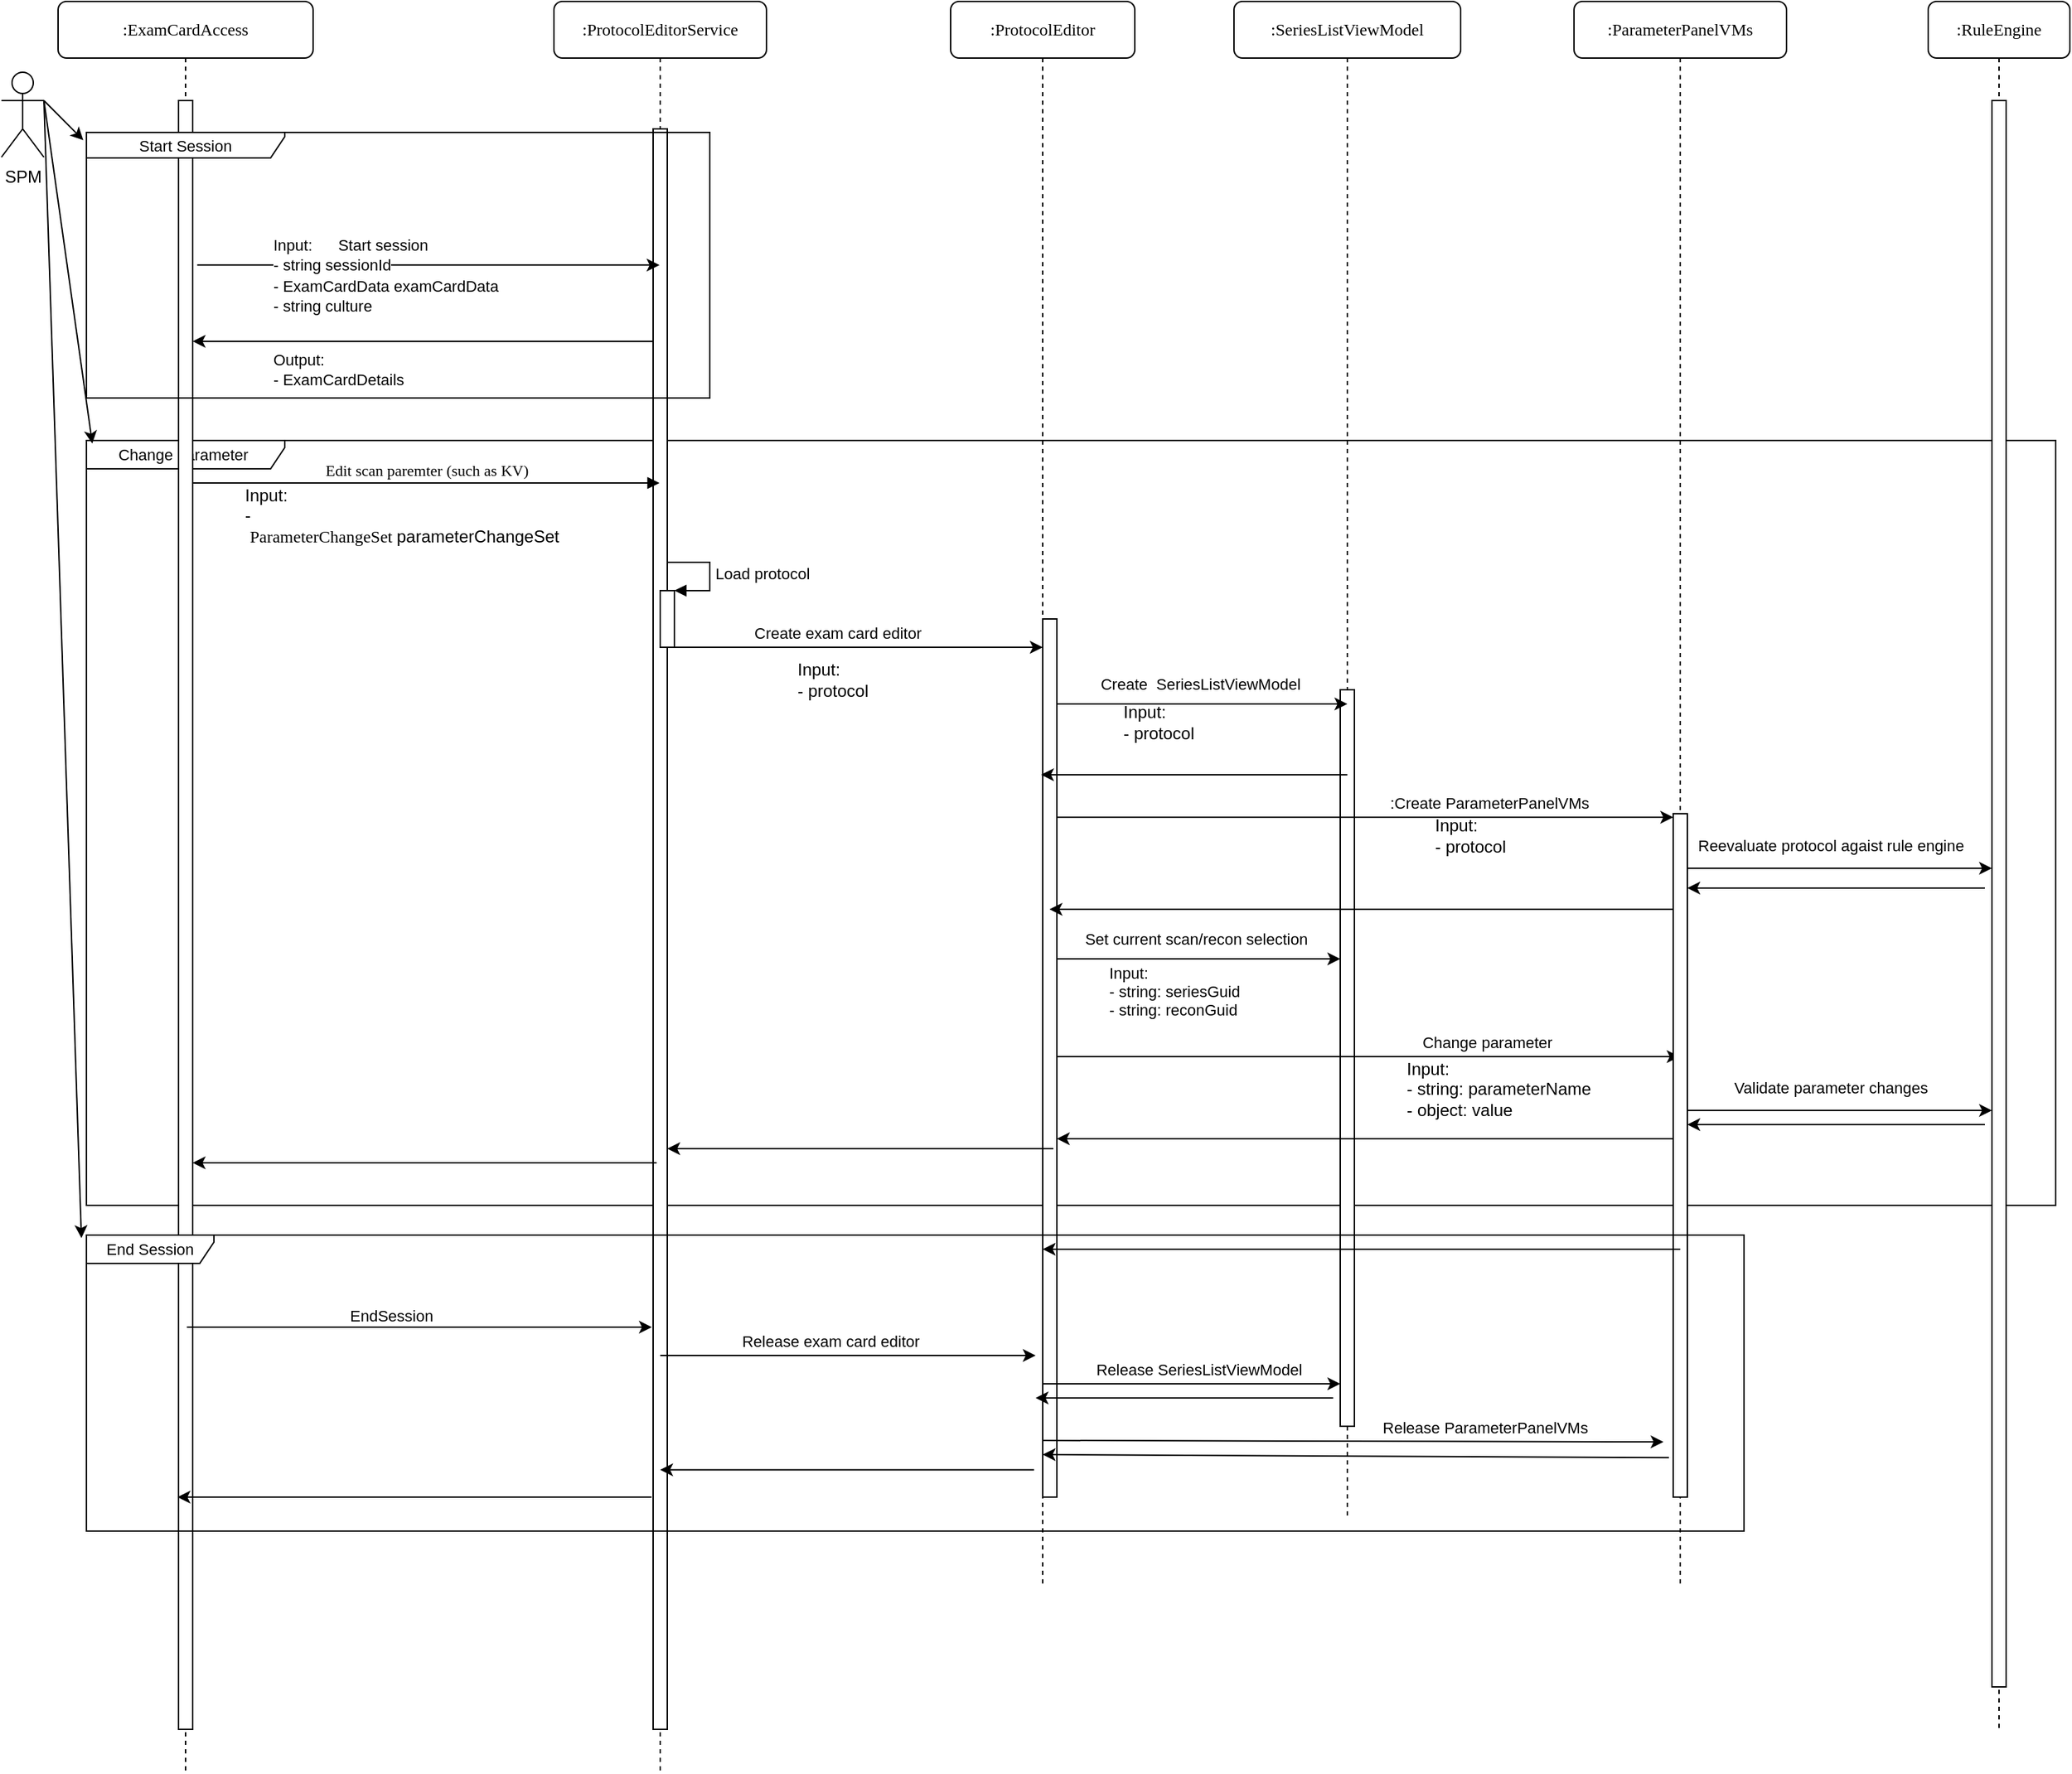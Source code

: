 <mxfile version="20.8.16" type="github">
  <diagram name="Page-1" id="13e1069c-82ec-6db2-03f1-153e76fe0fe0">
    <mxGraphModel dx="2116" dy="1127" grid="1" gridSize="10" guides="1" tooltips="1" connect="1" arrows="1" fold="1" page="1" pageScale="1" pageWidth="1100" pageHeight="850" background="none" math="0" shadow="0">
      <root>
        <mxCell id="0" />
        <mxCell id="1" parent="0" />
        <mxCell id="90dkgZwAsfMruA5nad-L-97" value="Change parameter&amp;nbsp;" style="shape=umlFrame;whiteSpace=wrap;html=1;fontSize=11;width=140;height=20;" vertex="1" parent="1">
          <mxGeometry x="60" y="390" width="1390" height="540" as="geometry" />
        </mxCell>
        <mxCell id="7baba1c4bc27f4b0-2" value=":ProtocolEditorService" style="shape=umlLifeline;perimeter=lifelinePerimeter;whiteSpace=wrap;html=1;container=1;collapsible=0;recursiveResize=0;outlineConnect=0;rounded=1;shadow=0;comic=0;labelBackgroundColor=none;strokeWidth=1;fontFamily=Verdana;fontSize=12;align=center;" parent="1" vertex="1">
          <mxGeometry x="390" y="80" width="150" height="1250" as="geometry" />
        </mxCell>
        <mxCell id="7baba1c4bc27f4b0-10" value="" style="html=1;points=[];perimeter=orthogonalPerimeter;rounded=0;shadow=0;comic=0;labelBackgroundColor=none;strokeWidth=1;fontFamily=Verdana;fontSize=12;align=center;" parent="7baba1c4bc27f4b0-2" vertex="1">
          <mxGeometry x="70" y="90" width="10" height="1130" as="geometry" />
        </mxCell>
        <mxCell id="90dkgZwAsfMruA5nad-L-56" value="" style="html=1;points=[];perimeter=orthogonalPerimeter;fontSize=11;" vertex="1" parent="7baba1c4bc27f4b0-2">
          <mxGeometry x="75" y="416" width="10" height="40" as="geometry" />
        </mxCell>
        <mxCell id="90dkgZwAsfMruA5nad-L-57" value="Load protocol" style="edgeStyle=orthogonalEdgeStyle;html=1;align=left;spacingLeft=2;endArrow=block;rounded=0;entryX=1;entryY=0;fontSize=11;" edge="1" target="90dkgZwAsfMruA5nad-L-56" parent="7baba1c4bc27f4b0-2">
          <mxGeometry relative="1" as="geometry">
            <mxPoint x="80" y="396" as="sourcePoint" />
            <Array as="points">
              <mxPoint x="110" y="396" />
            </Array>
          </mxGeometry>
        </mxCell>
        <mxCell id="7baba1c4bc27f4b0-3" value=":ProtocolEditor" style="shape=umlLifeline;perimeter=lifelinePerimeter;whiteSpace=wrap;html=1;container=1;collapsible=0;recursiveResize=0;outlineConnect=0;rounded=1;shadow=0;comic=0;labelBackgroundColor=none;strokeWidth=1;fontFamily=Verdana;fontSize=12;align=center;" parent="1" vertex="1">
          <mxGeometry x="670" y="80" width="130" height="1120" as="geometry" />
        </mxCell>
        <mxCell id="90dkgZwAsfMruA5nad-L-35" value="" style="html=1;points=[];perimeter=orthogonalPerimeter;fontSize=11;" vertex="1" parent="7baba1c4bc27f4b0-3">
          <mxGeometry x="65" y="436" width="10" height="620" as="geometry" />
        </mxCell>
        <mxCell id="90dkgZwAsfMruA5nad-L-79" value="Input:&lt;br style=&quot;font-size: 11px;&quot;&gt;- string:&amp;nbsp;seriesGuid&lt;br style=&quot;font-size: 11px;&quot;&gt;- string: reconGuid" style="text;html=1;strokeColor=none;fillColor=none;align=left;verticalAlign=middle;whiteSpace=wrap;rounded=0;fontSize=11;" vertex="1" parent="7baba1c4bc27f4b0-3">
          <mxGeometry x="110" y="676" width="140" height="45" as="geometry" />
        </mxCell>
        <mxCell id="90dkgZwAsfMruA5nad-L-86" value="" style="endArrow=classic;html=1;rounded=0;startArrow=none;" edge="1" parent="7baba1c4bc27f4b0-3">
          <mxGeometry width="50" height="50" relative="1" as="geometry">
            <mxPoint x="-205" y="956" as="sourcePoint" />
            <mxPoint x="60" y="956" as="targetPoint" />
            <Array as="points" />
          </mxGeometry>
        </mxCell>
        <mxCell id="90dkgZwAsfMruA5nad-L-87" value="Release exam card editor" style="edgeLabel;html=1;align=center;verticalAlign=middle;resizable=0;points=[];fontSize=11;" vertex="1" connectable="0" parent="90dkgZwAsfMruA5nad-L-86">
          <mxGeometry x="0.774" y="-2" relative="1" as="geometry">
            <mxPoint x="-115" y="-12" as="offset" />
          </mxGeometry>
        </mxCell>
        <mxCell id="7baba1c4bc27f4b0-5" value=":SeriesListViewModel" style="shape=umlLifeline;perimeter=lifelinePerimeter;whiteSpace=wrap;html=1;container=1;collapsible=0;recursiveResize=0;outlineConnect=0;rounded=1;shadow=0;comic=0;labelBackgroundColor=none;strokeWidth=1;fontFamily=Verdana;fontSize=12;align=center;" parent="1" vertex="1">
          <mxGeometry x="870" y="80" width="160" height="1070" as="geometry" />
        </mxCell>
        <mxCell id="7baba1c4bc27f4b0-13" value="" style="html=1;points=[];perimeter=orthogonalPerimeter;rounded=0;shadow=0;comic=0;labelBackgroundColor=none;strokeWidth=1;fontFamily=Verdana;fontSize=12;align=center;" parent="7baba1c4bc27f4b0-5" vertex="1">
          <mxGeometry x="75" y="486" width="10" height="520" as="geometry" />
        </mxCell>
        <mxCell id="90dkgZwAsfMruA5nad-L-74" value="" style="endArrow=classic;html=1;rounded=0;fontSize=11;" edge="1" parent="7baba1c4bc27f4b0-5">
          <mxGeometry width="50" height="50" relative="1" as="geometry">
            <mxPoint x="-125.0" y="745" as="sourcePoint" />
            <mxPoint x="314.5" y="745" as="targetPoint" />
            <Array as="points">
              <mxPoint x="60" y="745" />
            </Array>
          </mxGeometry>
        </mxCell>
        <mxCell id="90dkgZwAsfMruA5nad-L-75" value="Change parameter&amp;nbsp;" style="edgeLabel;html=1;align=center;verticalAlign=middle;resizable=0;points=[];fontSize=11;" vertex="1" connectable="0" parent="90dkgZwAsfMruA5nad-L-74">
          <mxGeometry x="0.286" y="2" relative="1" as="geometry">
            <mxPoint x="22" y="-8" as="offset" />
          </mxGeometry>
        </mxCell>
        <mxCell id="90dkgZwAsfMruA5nad-L-69" value="" style="endArrow=classic;html=1;rounded=0;fontSize=11;" edge="1" parent="7baba1c4bc27f4b0-5">
          <mxGeometry width="50" height="50" relative="1" as="geometry">
            <mxPoint x="70" y="986" as="sourcePoint" />
            <mxPoint x="-140.003" y="986" as="targetPoint" />
            <Array as="points" />
          </mxGeometry>
        </mxCell>
        <mxCell id="90dkgZwAsfMruA5nad-L-88" value="" style="endArrow=classic;html=1;rounded=0;startArrow=none;" edge="1" parent="7baba1c4bc27f4b0-5">
          <mxGeometry width="50" height="50" relative="1" as="geometry">
            <mxPoint x="-135" y="976" as="sourcePoint" />
            <mxPoint x="75" y="976" as="targetPoint" />
            <Array as="points" />
          </mxGeometry>
        </mxCell>
        <mxCell id="90dkgZwAsfMruA5nad-L-89" value="Release SeriesListViewModel" style="edgeLabel;html=1;align=center;verticalAlign=middle;resizable=0;points=[];fontSize=11;" vertex="1" connectable="0" parent="90dkgZwAsfMruA5nad-L-88">
          <mxGeometry x="0.774" y="-2" relative="1" as="geometry">
            <mxPoint x="-77" y="-12" as="offset" />
          </mxGeometry>
        </mxCell>
        <mxCell id="7baba1c4bc27f4b0-6" value=":RuleEngine" style="shape=umlLifeline;perimeter=lifelinePerimeter;whiteSpace=wrap;html=1;container=1;collapsible=0;recursiveResize=0;outlineConnect=0;rounded=1;shadow=0;comic=0;labelBackgroundColor=none;strokeWidth=1;fontFamily=Verdana;fontSize=12;align=center;" parent="1" vertex="1">
          <mxGeometry x="1360" y="80" width="100" height="1220" as="geometry" />
        </mxCell>
        <mxCell id="90dkgZwAsfMruA5nad-L-52" value="" style="html=1;points=[];perimeter=orthogonalPerimeter;rounded=0;shadow=0;comic=0;labelBackgroundColor=none;strokeWidth=1;fontFamily=Verdana;fontSize=12;align=center;" vertex="1" parent="7baba1c4bc27f4b0-6">
          <mxGeometry x="45" y="70" width="10" height="1120" as="geometry" />
        </mxCell>
        <mxCell id="7baba1c4bc27f4b0-7" value=":ParameterPanelVMs" style="shape=umlLifeline;perimeter=lifelinePerimeter;whiteSpace=wrap;html=1;container=1;collapsible=0;recursiveResize=0;outlineConnect=0;rounded=1;shadow=0;comic=0;labelBackgroundColor=none;strokeWidth=1;fontFamily=Verdana;fontSize=12;align=center;" parent="1" vertex="1">
          <mxGeometry x="1110" y="80" width="150" height="1120" as="geometry" />
        </mxCell>
        <mxCell id="7baba1c4bc27f4b0-37" value="" style="html=1;points=[];perimeter=orthogonalPerimeter;rounded=0;shadow=0;comic=0;labelBackgroundColor=none;strokeWidth=1;fontFamily=Verdana;fontSize=12;align=center;" parent="7baba1c4bc27f4b0-7" vertex="1">
          <mxGeometry x="70" y="573.5" width="10" height="482.5" as="geometry" />
        </mxCell>
        <mxCell id="7baba1c4bc27f4b0-8" value=":ExamCardAccess" style="shape=umlLifeline;perimeter=lifelinePerimeter;whiteSpace=wrap;html=1;container=1;collapsible=0;recursiveResize=0;outlineConnect=0;rounded=1;shadow=0;comic=0;labelBackgroundColor=none;strokeWidth=1;fontFamily=Verdana;fontSize=12;align=center;" parent="1" vertex="1">
          <mxGeometry x="40" y="80" width="180" height="1250" as="geometry" />
        </mxCell>
        <mxCell id="7baba1c4bc27f4b0-9" value="" style="html=1;points=[];perimeter=orthogonalPerimeter;rounded=0;shadow=0;comic=0;labelBackgroundColor=none;strokeWidth=1;fontFamily=Verdana;fontSize=12;align=center;" parent="7baba1c4bc27f4b0-8" vertex="1">
          <mxGeometry x="85" y="70" width="10" height="1150" as="geometry" />
        </mxCell>
        <mxCell id="7baba1c4bc27f4b0-11" value="&lt;font style=&quot;font-size: 11px;&quot;&gt;Edit scan paremter (such as KV)&lt;/font&gt;" style="html=1;verticalAlign=bottom;endArrow=block;labelBackgroundColor=none;fontFamily=Verdana;fontSize=12;edgeStyle=elbowEdgeStyle;elbow=vertical;" parent="1" source="7baba1c4bc27f4b0-9" edge="1">
          <mxGeometry x="0.002" relative="1" as="geometry">
            <mxPoint x="220" y="160" as="sourcePoint" />
            <mxPoint x="464.5" y="420.0" as="targetPoint" />
            <Array as="points">
              <mxPoint x="280" y="420" />
              <mxPoint x="350" y="380" />
              <mxPoint x="190" y="290" />
            </Array>
            <mxPoint as="offset" />
          </mxGeometry>
        </mxCell>
        <mxCell id="90dkgZwAsfMruA5nad-L-2" value="SPM" style="shape=umlActor;verticalLabelPosition=bottom;verticalAlign=top;html=1;outlineConnect=0;" vertex="1" parent="1">
          <mxGeometry y="130" width="30" height="60" as="geometry" />
        </mxCell>
        <mxCell id="90dkgZwAsfMruA5nad-L-7" value="" style="endArrow=classic;html=1;rounded=0;exitX=1;exitY=0.333;exitDx=0;exitDy=0;exitPerimeter=0;entryX=-0.005;entryY=0.029;entryDx=0;entryDy=0;entryPerimeter=0;" edge="1" parent="1" source="90dkgZwAsfMruA5nad-L-2" target="90dkgZwAsfMruA5nad-L-36">
          <mxGeometry width="50" height="50" relative="1" as="geometry">
            <mxPoint x="40" y="260" as="sourcePoint" />
            <mxPoint x="90" y="210" as="targetPoint" />
          </mxGeometry>
        </mxCell>
        <mxCell id="90dkgZwAsfMruA5nad-L-9" value="" style="endArrow=classic;html=1;rounded=0;" edge="1" parent="1" target="7baba1c4bc27f4b0-9">
          <mxGeometry width="50" height="50" relative="1" as="geometry">
            <mxPoint x="460" y="320" as="sourcePoint" />
            <mxPoint x="130" y="290" as="targetPoint" />
            <Array as="points">
              <mxPoint x="360" y="320" />
            </Array>
          </mxGeometry>
        </mxCell>
        <mxCell id="90dkgZwAsfMruA5nad-L-10" value="Output: &lt;br&gt;- ExamCardDetails" style="edgeLabel;html=1;align=left;verticalAlign=middle;resizable=0;points=[];" vertex="1" connectable="0" parent="90dkgZwAsfMruA5nad-L-9">
          <mxGeometry x="-0.429" y="-3" relative="1" as="geometry">
            <mxPoint x="-177" y="23" as="offset" />
          </mxGeometry>
        </mxCell>
        <mxCell id="90dkgZwAsfMruA5nad-L-12" value="" style="endArrow=classic;html=1;rounded=0;exitX=1.32;exitY=0.101;exitDx=0;exitDy=0;exitPerimeter=0;" edge="1" parent="1" source="7baba1c4bc27f4b0-9">
          <mxGeometry width="50" height="50" relative="1" as="geometry">
            <mxPoint x="250" y="180" as="sourcePoint" />
            <mxPoint x="464.5" y="266.15" as="targetPoint" />
          </mxGeometry>
        </mxCell>
        <mxCell id="90dkgZwAsfMruA5nad-L-13" value="Start session" style="edgeLabel;html=1;align=center;verticalAlign=middle;resizable=0;points=[];" vertex="1" connectable="0" parent="90dkgZwAsfMruA5nad-L-12">
          <mxGeometry x="-0.356" y="-1" relative="1" as="geometry">
            <mxPoint x="26" y="-15" as="offset" />
          </mxGeometry>
        </mxCell>
        <mxCell id="90dkgZwAsfMruA5nad-L-18" value="&lt;span style=&quot;font-size: 11px; background-color: rgb(255, 255, 255);&quot;&gt;Input:&lt;br&gt;- string sessionId&lt;/span&gt;&lt;br style=&quot;border-color: var(--border-color); font-size: 11px;&quot;&gt;&lt;div style=&quot;&quot;&gt;&lt;span style=&quot;background-color: rgb(255, 255, 255); font-size: 11px;&quot;&gt;- ExamCardData examCardData&lt;/span&gt;&lt;/div&gt;&lt;span style=&quot;font-size: 11px; background-color: rgb(255, 255, 255);&quot;&gt;- string culture&lt;/span&gt;" style="text;html=1;strokeColor=none;fillColor=none;align=left;verticalAlign=middle;whiteSpace=wrap;rounded=0;" vertex="1" parent="1">
          <mxGeometry x="190" y="250" width="220" height="45" as="geometry" />
        </mxCell>
        <mxCell id="90dkgZwAsfMruA5nad-L-21" value="" style="endArrow=classic;html=1;rounded=0;exitX=1.133;exitY=0.836;exitDx=0;exitDy=0;exitPerimeter=0;" edge="1" parent="1">
          <mxGeometry width="50" height="50" relative="1" as="geometry">
            <mxPoint x="130.91" y="1016" as="sourcePoint" />
            <mxPoint x="459.08" y="1016" as="targetPoint" />
          </mxGeometry>
        </mxCell>
        <mxCell id="90dkgZwAsfMruA5nad-L-22" value="EndSession" style="edgeLabel;html=1;align=center;verticalAlign=middle;resizable=0;points=[];" vertex="1" connectable="0" parent="90dkgZwAsfMruA5nad-L-21">
          <mxGeometry x="-0.156" y="-3" relative="1" as="geometry">
            <mxPoint x="5" y="-11" as="offset" />
          </mxGeometry>
        </mxCell>
        <mxCell id="90dkgZwAsfMruA5nad-L-26" value="Input:&lt;br&gt;-&amp;nbsp;&lt;span style=&quot;font-family: Verdana; text-align: center;&quot;&gt;ParameterChangeSet&amp;nbsp;&lt;/span&gt;parameterChangeSet" style="text;html=1;strokeColor=none;fillColor=none;align=left;verticalAlign=middle;whiteSpace=wrap;rounded=0;" vertex="1" parent="1">
          <mxGeometry x="170" y="420" width="220" height="45" as="geometry" />
        </mxCell>
        <mxCell id="90dkgZwAsfMruA5nad-L-33" value="" style="endArrow=classic;html=1;rounded=0;startArrow=none;" edge="1" parent="1" target="90dkgZwAsfMruA5nad-L-35">
          <mxGeometry width="50" height="50" relative="1" as="geometry">
            <mxPoint x="470" y="536" as="sourcePoint" />
            <mxPoint x="753.5" y="563" as="targetPoint" />
            <Array as="points" />
          </mxGeometry>
        </mxCell>
        <mxCell id="90dkgZwAsfMruA5nad-L-59" value="Create exam card editor" style="edgeLabel;html=1;align=center;verticalAlign=middle;resizable=0;points=[];fontSize=11;" vertex="1" connectable="0" parent="90dkgZwAsfMruA5nad-L-33">
          <mxGeometry x="0.774" y="-2" relative="1" as="geometry">
            <mxPoint x="-115" y="-12" as="offset" />
          </mxGeometry>
        </mxCell>
        <mxCell id="90dkgZwAsfMruA5nad-L-36" value="Start Session" style="shape=umlFrame;whiteSpace=wrap;html=1;fontSize=11;width=140;height=18;" vertex="1" parent="1">
          <mxGeometry x="60" y="172.5" width="440" height="187.5" as="geometry" />
        </mxCell>
        <mxCell id="90dkgZwAsfMruA5nad-L-43" value="" style="endArrow=classic;html=1;rounded=0;fontSize=11;" edge="1" parent="1" source="90dkgZwAsfMruA5nad-L-35">
          <mxGeometry width="50" height="50" relative="1" as="geometry">
            <mxPoint x="764" y="576" as="sourcePoint" />
            <mxPoint x="950" y="576" as="targetPoint" />
          </mxGeometry>
        </mxCell>
        <mxCell id="90dkgZwAsfMruA5nad-L-44" value="Create&amp;nbsp; SeriesListViewModel" style="edgeLabel;html=1;align=center;verticalAlign=middle;resizable=0;points=[];fontSize=11;" vertex="1" connectable="0" parent="90dkgZwAsfMruA5nad-L-43">
          <mxGeometry x="0.286" y="2" relative="1" as="geometry">
            <mxPoint x="-31" y="-12" as="offset" />
          </mxGeometry>
        </mxCell>
        <mxCell id="90dkgZwAsfMruA5nad-L-63" value=":Create ParameterPanelVMs" style="edgeLabel;html=1;align=center;verticalAlign=middle;resizable=0;points=[];fontSize=11;" vertex="1" connectable="0" parent="90dkgZwAsfMruA5nad-L-43">
          <mxGeometry x="0.286" y="2" relative="1" as="geometry">
            <mxPoint x="173" y="72" as="offset" />
          </mxGeometry>
        </mxCell>
        <mxCell id="90dkgZwAsfMruA5nad-L-45" value="" style="endArrow=classic;html=1;rounded=0;fontSize=11;" edge="1" parent="1">
          <mxGeometry width="50" height="50" relative="1" as="geometry">
            <mxPoint x="950" y="626" as="sourcePoint" />
            <mxPoint x="733.833" y="626" as="targetPoint" />
          </mxGeometry>
        </mxCell>
        <mxCell id="90dkgZwAsfMruA5nad-L-50" value="" style="endArrow=classic;html=1;rounded=0;fontSize=11;startArrow=none;" edge="1" parent="1" source="90dkgZwAsfMruA5nad-L-35" target="7baba1c4bc27f4b0-37">
          <mxGeometry width="50" height="50" relative="1" as="geometry">
            <mxPoint x="774" y="680" as="sourcePoint" />
            <mxPoint x="1094" y="496" as="targetPoint" />
            <Array as="points">
              <mxPoint x="920" y="656" />
            </Array>
          </mxGeometry>
        </mxCell>
        <mxCell id="90dkgZwAsfMruA5nad-L-60" value="Input:&lt;br&gt;- protocol" style="text;html=1;strokeColor=none;fillColor=none;align=left;verticalAlign=middle;whiteSpace=wrap;rounded=0;" vertex="1" parent="1">
          <mxGeometry x="560" y="536" width="100" height="45" as="geometry" />
        </mxCell>
        <mxCell id="90dkgZwAsfMruA5nad-L-61" value="Input:&lt;br&gt;- protocol" style="text;html=1;strokeColor=none;fillColor=none;align=left;verticalAlign=middle;whiteSpace=wrap;rounded=0;" vertex="1" parent="1">
          <mxGeometry x="790" y="566" width="100" height="45" as="geometry" />
        </mxCell>
        <mxCell id="90dkgZwAsfMruA5nad-L-62" value="" style="endArrow=classic;html=1;rounded=0;fontSize=11;" edge="1" parent="1">
          <mxGeometry width="50" height="50" relative="1" as="geometry">
            <mxPoint x="1180" y="721.0" as="sourcePoint" />
            <mxPoint x="739.81" y="721" as="targetPoint" />
            <Array as="points">
              <mxPoint x="1180" y="721" />
              <mxPoint x="960" y="721" />
            </Array>
          </mxGeometry>
        </mxCell>
        <mxCell id="90dkgZwAsfMruA5nad-L-66" value="" style="endArrow=classic;html=1;rounded=0;fontSize=11;" edge="1" parent="1">
          <mxGeometry width="50" height="50" relative="1" as="geometry">
            <mxPoint x="745.0" y="756" as="sourcePoint" />
            <mxPoint x="945.0" y="756" as="targetPoint" />
            <Array as="points">
              <mxPoint x="930" y="756" />
            </Array>
          </mxGeometry>
        </mxCell>
        <mxCell id="90dkgZwAsfMruA5nad-L-67" value="Set current scan/recon selection" style="edgeLabel;html=1;align=center;verticalAlign=middle;resizable=0;points=[];fontSize=11;" vertex="1" connectable="0" parent="90dkgZwAsfMruA5nad-L-66">
          <mxGeometry x="0.286" y="2" relative="1" as="geometry">
            <mxPoint x="-31" y="-12" as="offset" />
          </mxGeometry>
        </mxCell>
        <mxCell id="90dkgZwAsfMruA5nad-L-70" value="" style="endArrow=classic;html=1;rounded=0;fontSize=11;startArrow=none;" edge="1" parent="1">
          <mxGeometry width="50" height="50" relative="1" as="geometry">
            <mxPoint x="1190" y="692" as="sourcePoint" />
            <mxPoint x="1405" y="692" as="targetPoint" />
            <Array as="points">
              <mxPoint x="1290" y="692" />
            </Array>
          </mxGeometry>
        </mxCell>
        <mxCell id="90dkgZwAsfMruA5nad-L-72" value="Reevaluate protocol agaist rule engine" style="edgeLabel;html=1;align=center;verticalAlign=middle;resizable=0;points=[];fontSize=11;" vertex="1" connectable="0" parent="90dkgZwAsfMruA5nad-L-70">
          <mxGeometry x="-0.086" y="1" relative="1" as="geometry">
            <mxPoint x="2" y="-15" as="offset" />
          </mxGeometry>
        </mxCell>
        <mxCell id="90dkgZwAsfMruA5nad-L-73" value="" style="endArrow=classic;html=1;rounded=0;fontSize=11;" edge="1" parent="1">
          <mxGeometry width="50" height="50" relative="1" as="geometry">
            <mxPoint x="1400.0" y="706" as="sourcePoint" />
            <mxPoint x="1189.997" y="706" as="targetPoint" />
            <Array as="points" />
          </mxGeometry>
        </mxCell>
        <mxCell id="90dkgZwAsfMruA5nad-L-77" value="Input:&lt;br&gt;- string: parameterName&lt;br&gt;- object: value" style="text;html=1;strokeColor=none;fillColor=none;align=left;verticalAlign=middle;whiteSpace=wrap;rounded=0;" vertex="1" parent="1">
          <mxGeometry x="990" y="825" width="140" height="45" as="geometry" />
        </mxCell>
        <mxCell id="90dkgZwAsfMruA5nad-L-78" value="Input:&lt;br&gt;- protocol" style="text;html=1;strokeColor=none;fillColor=none;align=left;verticalAlign=middle;whiteSpace=wrap;rounded=0;" vertex="1" parent="1">
          <mxGeometry x="1010" y="646" width="100" height="45" as="geometry" />
        </mxCell>
        <mxCell id="90dkgZwAsfMruA5nad-L-82" value="" style="endArrow=classic;html=1;rounded=0;fontSize=11;startArrow=none;" edge="1" parent="1">
          <mxGeometry width="50" height="50" relative="1" as="geometry">
            <mxPoint x="1190" y="863" as="sourcePoint" />
            <mxPoint x="1405" y="863" as="targetPoint" />
            <Array as="points">
              <mxPoint x="1290" y="863" />
            </Array>
          </mxGeometry>
        </mxCell>
        <mxCell id="90dkgZwAsfMruA5nad-L-83" value="Validate parameter changes" style="edgeLabel;html=1;align=center;verticalAlign=middle;resizable=0;points=[];fontSize=11;" vertex="1" connectable="0" parent="90dkgZwAsfMruA5nad-L-82">
          <mxGeometry x="-0.086" y="1" relative="1" as="geometry">
            <mxPoint x="2" y="-15" as="offset" />
          </mxGeometry>
        </mxCell>
        <mxCell id="90dkgZwAsfMruA5nad-L-84" value="" style="endArrow=classic;html=1;rounded=0;fontSize=11;" edge="1" parent="1">
          <mxGeometry width="50" height="50" relative="1" as="geometry">
            <mxPoint x="1400" y="873" as="sourcePoint" />
            <mxPoint x="1189.997" y="873" as="targetPoint" />
            <Array as="points" />
          </mxGeometry>
        </mxCell>
        <mxCell id="90dkgZwAsfMruA5nad-L-85" value="" style="endArrow=classic;html=1;rounded=0;fontSize=11;" edge="1" parent="1">
          <mxGeometry width="50" height="50" relative="1" as="geometry">
            <mxPoint x="1185" y="961.0" as="sourcePoint" />
            <mxPoint x="735" y="961" as="targetPoint" />
            <Array as="points">
              <mxPoint x="1185" y="961" />
              <mxPoint x="965" y="961" />
            </Array>
          </mxGeometry>
        </mxCell>
        <mxCell id="90dkgZwAsfMruA5nad-L-91" value="" style="endArrow=classic;html=1;rounded=0;fontSize=11;exitX=0.2;exitY=0.963;exitDx=0;exitDy=0;exitPerimeter=0;" edge="1" parent="1">
          <mxGeometry width="50" height="50" relative="1" as="geometry">
            <mxPoint x="1177" y="1108.148" as="sourcePoint" />
            <mxPoint x="734.997" y="1106" as="targetPoint" />
            <Array as="points" />
          </mxGeometry>
        </mxCell>
        <mxCell id="90dkgZwAsfMruA5nad-L-92" value="" style="endArrow=classic;html=1;rounded=0;startArrow=none;entryX=-0.183;entryY=0.94;entryDx=0;entryDy=0;entryPerimeter=0;" edge="1" parent="1">
          <mxGeometry width="50" height="50" relative="1" as="geometry">
            <mxPoint x="735" y="1096" as="sourcePoint" />
            <mxPoint x="1173.17" y="1097.05" as="targetPoint" />
            <Array as="points" />
          </mxGeometry>
        </mxCell>
        <mxCell id="90dkgZwAsfMruA5nad-L-93" value="Release&amp;nbsp;ParameterPanelVMs" style="edgeLabel;html=1;align=center;verticalAlign=middle;resizable=0;points=[];fontSize=11;" vertex="1" connectable="0" parent="90dkgZwAsfMruA5nad-L-92">
          <mxGeometry x="0.774" y="-2" relative="1" as="geometry">
            <mxPoint x="-77" y="-12" as="offset" />
          </mxGeometry>
        </mxCell>
        <mxCell id="90dkgZwAsfMruA5nad-L-94" value="" style="endArrow=classic;html=1;rounded=0;fontSize=11;exitX=-0.112;exitY=0.985;exitDx=0;exitDy=0;exitPerimeter=0;" edge="1" parent="1">
          <mxGeometry width="50" height="50" relative="1" as="geometry">
            <mxPoint x="728.88" y="1116.7" as="sourcePoint" />
            <mxPoint x="465" y="1116.7" as="targetPoint" />
            <Array as="points" />
          </mxGeometry>
        </mxCell>
        <mxCell id="90dkgZwAsfMruA5nad-L-95" value="" style="endArrow=classic;html=1;rounded=0;fontSize=11;exitX=-0.112;exitY=0.985;exitDx=0;exitDy=0;exitPerimeter=0;" edge="1" parent="1">
          <mxGeometry width="50" height="50" relative="1" as="geometry">
            <mxPoint x="458.88" y="1136.0" as="sourcePoint" />
            <mxPoint x="124.324" y="1136" as="targetPoint" />
            <Array as="points" />
          </mxGeometry>
        </mxCell>
        <mxCell id="90dkgZwAsfMruA5nad-L-96" value="End Session" style="shape=umlFrame;whiteSpace=wrap;html=1;fontSize=11;width=90;height=20;" vertex="1" parent="1">
          <mxGeometry x="60" y="951" width="1170" height="209" as="geometry" />
        </mxCell>
        <mxCell id="90dkgZwAsfMruA5nad-L-99" value="" style="endArrow=classic;html=1;rounded=0;entryX=0.003;entryY=0.004;entryDx=0;entryDy=0;entryPerimeter=0;exitX=1;exitY=0.333;exitDx=0;exitDy=0;exitPerimeter=0;" edge="1" parent="1" source="90dkgZwAsfMruA5nad-L-2" target="90dkgZwAsfMruA5nad-L-97">
          <mxGeometry width="50" height="50" relative="1" as="geometry">
            <mxPoint x="40" y="160" as="sourcePoint" />
            <mxPoint x="67.8" y="188.227" as="targetPoint" />
          </mxGeometry>
        </mxCell>
        <mxCell id="90dkgZwAsfMruA5nad-L-100" value="" style="endArrow=classic;html=1;rounded=0;entryX=-0.003;entryY=0.01;entryDx=0;entryDy=0;entryPerimeter=0;" edge="1" parent="1" target="90dkgZwAsfMruA5nad-L-96">
          <mxGeometry width="50" height="50" relative="1" as="geometry">
            <mxPoint x="30" y="150" as="sourcePoint" />
            <mxPoint x="74.23" y="551.68" as="targetPoint" />
          </mxGeometry>
        </mxCell>
        <mxCell id="90dkgZwAsfMruA5nad-L-101" value="" style="endArrow=classic;html=1;rounded=0;fontSize=11;" edge="1" parent="1" target="90dkgZwAsfMruA5nad-L-35">
          <mxGeometry width="50" height="50" relative="1" as="geometry">
            <mxPoint x="1180" y="883" as="sourcePoint" />
            <mxPoint x="969.997" y="883" as="targetPoint" />
            <Array as="points" />
          </mxGeometry>
        </mxCell>
        <mxCell id="90dkgZwAsfMruA5nad-L-102" value="" style="endArrow=classic;html=1;rounded=0;fontSize=11;" edge="1" parent="1" target="7baba1c4bc27f4b0-10">
          <mxGeometry width="50" height="50" relative="1" as="geometry">
            <mxPoint x="742.5" y="890" as="sourcePoint" />
            <mxPoint x="530" y="890" as="targetPoint" />
            <Array as="points" />
          </mxGeometry>
        </mxCell>
        <mxCell id="90dkgZwAsfMruA5nad-L-104" value="" style="endArrow=classic;html=1;rounded=0;fontSize=11;" edge="1" parent="1" target="7baba1c4bc27f4b0-9">
          <mxGeometry width="50" height="50" relative="1" as="geometry">
            <mxPoint x="462.5" y="900" as="sourcePoint" />
            <mxPoint x="190" y="900" as="targetPoint" />
            <Array as="points" />
          </mxGeometry>
        </mxCell>
      </root>
    </mxGraphModel>
  </diagram>
</mxfile>
